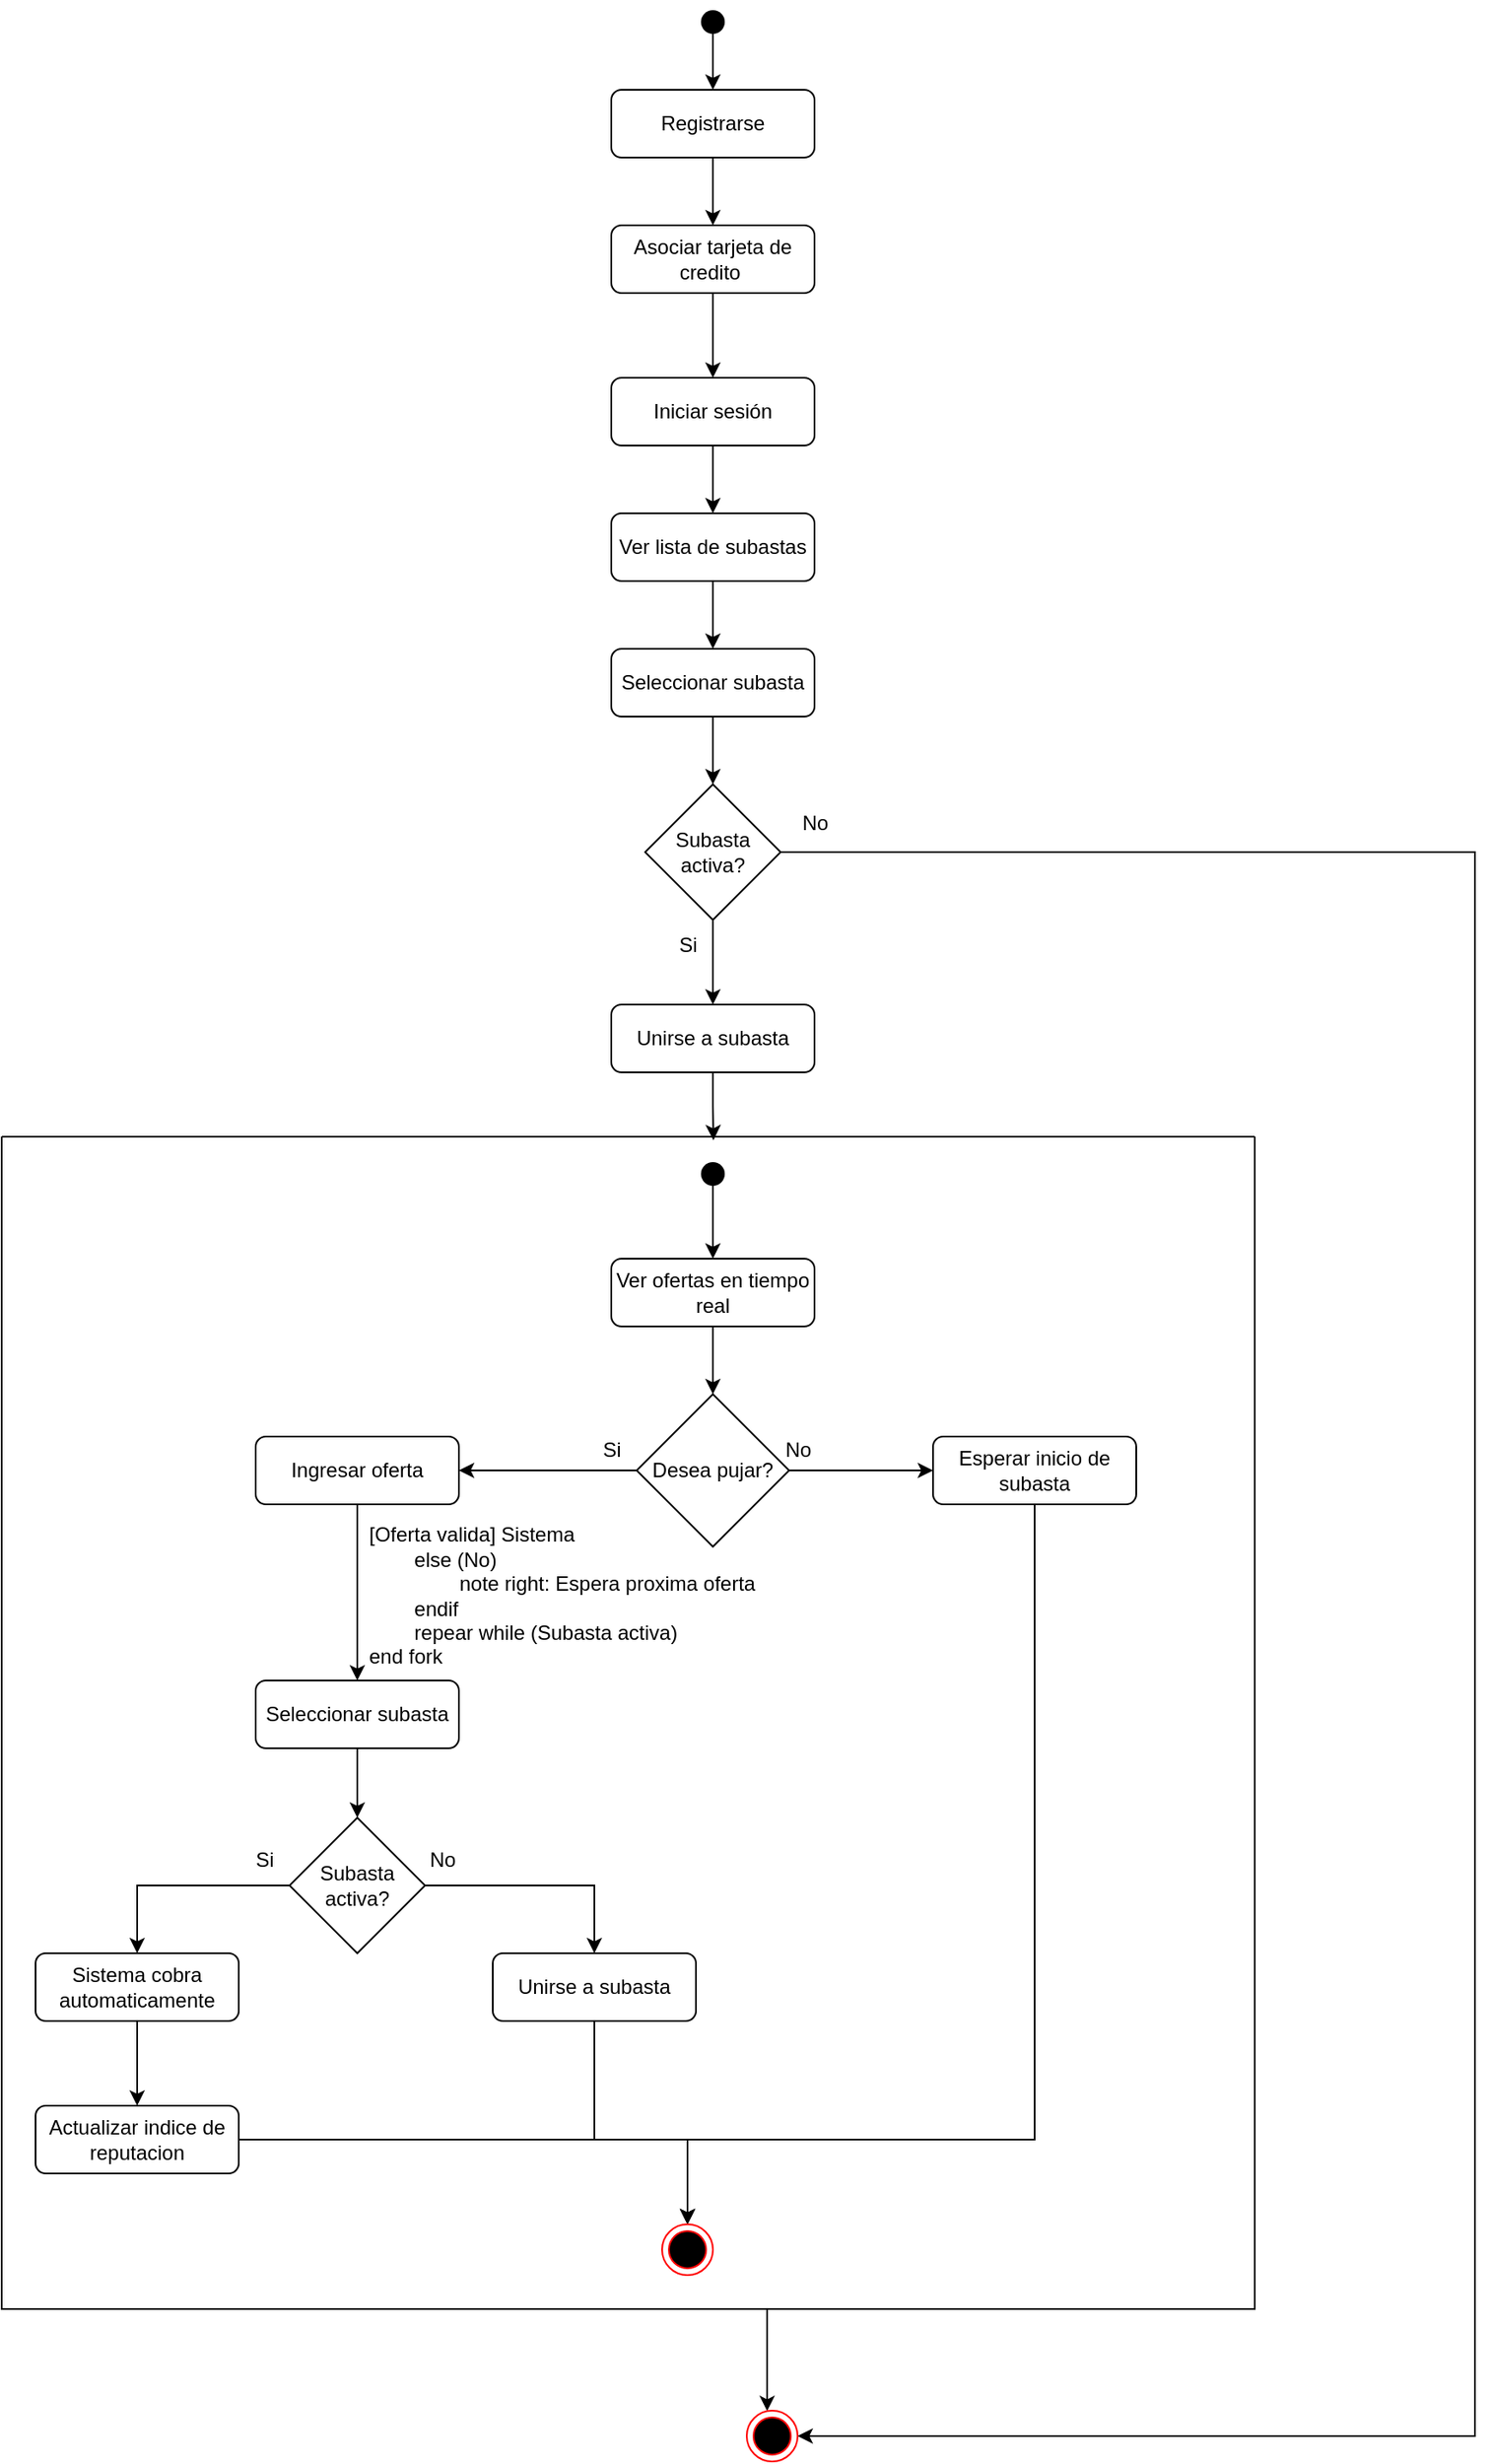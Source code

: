 <mxfile version="27.0.9" pages="4">
  <diagram name="Vista logica" id="EJwpJDqbz8fJbPD34cFY">
    <mxGraphModel dx="1418" dy="811" grid="1" gridSize="10" guides="1" tooltips="1" connect="1" arrows="1" fold="1" page="1" pageScale="1" pageWidth="827" pageHeight="1169" math="0" shadow="0">
      <root>
        <mxCell id="0" />
        <mxCell id="1" parent="0" />
        <mxCell id="EBzXveZmnaX1MxtiPqxf-4" style="edgeStyle=orthogonalEdgeStyle;rounded=0;orthogonalLoop=1;jettySize=auto;html=1;" edge="1" parent="1" source="EBzXveZmnaX1MxtiPqxf-1" target="EBzXveZmnaX1MxtiPqxf-3">
          <mxGeometry relative="1" as="geometry" />
        </mxCell>
        <mxCell id="EBzXveZmnaX1MxtiPqxf-1" value="" style="shape=waypoint;sketch=0;fillStyle=solid;size=6;pointerEvents=1;points=[];fillColor=none;resizable=0;rotatable=0;perimeter=centerPerimeter;snapToPoint=1;spacing=3;strokeWidth=5;" vertex="1" parent="1">
          <mxGeometry x="320" y="140" width="20" height="20" as="geometry" />
        </mxCell>
        <mxCell id="EBzXveZmnaX1MxtiPqxf-6" style="edgeStyle=orthogonalEdgeStyle;rounded=0;orthogonalLoop=1;jettySize=auto;html=1;" edge="1" parent="1" source="EBzXveZmnaX1MxtiPqxf-3" target="EBzXveZmnaX1MxtiPqxf-5">
          <mxGeometry relative="1" as="geometry" />
        </mxCell>
        <mxCell id="EBzXveZmnaX1MxtiPqxf-3" value="Registrarse" style="rounded=1;whiteSpace=wrap;html=1;" vertex="1" parent="1">
          <mxGeometry x="270" y="190" width="120" height="40" as="geometry" />
        </mxCell>
        <mxCell id="EBzXveZmnaX1MxtiPqxf-8" style="edgeStyle=orthogonalEdgeStyle;rounded=0;orthogonalLoop=1;jettySize=auto;html=1;" edge="1" parent="1" source="EBzXveZmnaX1MxtiPqxf-5" target="EBzXveZmnaX1MxtiPqxf-7">
          <mxGeometry relative="1" as="geometry" />
        </mxCell>
        <mxCell id="EBzXveZmnaX1MxtiPqxf-5" value="Asociar tarjeta de credito&amp;nbsp;" style="rounded=1;whiteSpace=wrap;html=1;" vertex="1" parent="1">
          <mxGeometry x="270" y="270" width="120" height="40" as="geometry" />
        </mxCell>
        <mxCell id="EBzXveZmnaX1MxtiPqxf-11" style="edgeStyle=orthogonalEdgeStyle;rounded=0;orthogonalLoop=1;jettySize=auto;html=1;" edge="1" parent="1" source="EBzXveZmnaX1MxtiPqxf-7" target="EBzXveZmnaX1MxtiPqxf-9">
          <mxGeometry relative="1" as="geometry" />
        </mxCell>
        <mxCell id="EBzXveZmnaX1MxtiPqxf-7" value="Iniciar sesión" style="rounded=1;whiteSpace=wrap;html=1;" vertex="1" parent="1">
          <mxGeometry x="270" y="360" width="120" height="40" as="geometry" />
        </mxCell>
        <mxCell id="EBzXveZmnaX1MxtiPqxf-12" style="edgeStyle=orthogonalEdgeStyle;rounded=0;orthogonalLoop=1;jettySize=auto;html=1;" edge="1" parent="1" source="EBzXveZmnaX1MxtiPqxf-9" target="EBzXveZmnaX1MxtiPqxf-10">
          <mxGeometry relative="1" as="geometry" />
        </mxCell>
        <mxCell id="EBzXveZmnaX1MxtiPqxf-9" value="Ver lista de subastas" style="rounded=1;whiteSpace=wrap;html=1;" vertex="1" parent="1">
          <mxGeometry x="270" y="440" width="120" height="40" as="geometry" />
        </mxCell>
        <mxCell id="EBzXveZmnaX1MxtiPqxf-15" style="edgeStyle=orthogonalEdgeStyle;rounded=0;orthogonalLoop=1;jettySize=auto;html=1;" edge="1" parent="1" source="EBzXveZmnaX1MxtiPqxf-10" target="EBzXveZmnaX1MxtiPqxf-13">
          <mxGeometry relative="1" as="geometry" />
        </mxCell>
        <mxCell id="EBzXveZmnaX1MxtiPqxf-10" value="Seleccionar subasta" style="rounded=1;whiteSpace=wrap;html=1;" vertex="1" parent="1">
          <mxGeometry x="270" y="520" width="120" height="40" as="geometry" />
        </mxCell>
        <mxCell id="EBzXveZmnaX1MxtiPqxf-16" style="edgeStyle=orthogonalEdgeStyle;rounded=0;orthogonalLoop=1;jettySize=auto;html=1;" edge="1" parent="1" source="EBzXveZmnaX1MxtiPqxf-13" target="EBzXveZmnaX1MxtiPqxf-14">
          <mxGeometry relative="1" as="geometry" />
        </mxCell>
        <mxCell id="EBzXveZmnaX1MxtiPqxf-54" style="edgeStyle=orthogonalEdgeStyle;rounded=0;orthogonalLoop=1;jettySize=auto;html=1;" edge="1" parent="1" source="EBzXveZmnaX1MxtiPqxf-13" target="EBzXveZmnaX1MxtiPqxf-55">
          <mxGeometry relative="1" as="geometry">
            <mxPoint x="750" y="1620" as="targetPoint" />
            <Array as="points">
              <mxPoint x="780" y="640" />
              <mxPoint x="780" y="1575" />
            </Array>
          </mxGeometry>
        </mxCell>
        <mxCell id="EBzXveZmnaX1MxtiPqxf-13" value="Subasta activa?" style="rhombus;whiteSpace=wrap;html=1;" vertex="1" parent="1">
          <mxGeometry x="290" y="600" width="80" height="80" as="geometry" />
        </mxCell>
        <mxCell id="EBzXveZmnaX1MxtiPqxf-14" value="Unirse a subasta" style="rounded=1;whiteSpace=wrap;html=1;" vertex="1" parent="1">
          <mxGeometry x="270" y="730" width="120" height="40" as="geometry" />
        </mxCell>
        <mxCell id="EBzXveZmnaX1MxtiPqxf-18" style="edgeStyle=orthogonalEdgeStyle;rounded=0;orthogonalLoop=1;jettySize=auto;html=1;" edge="1" parent="1" source="EBzXveZmnaX1MxtiPqxf-19" target="EBzXveZmnaX1MxtiPqxf-21">
          <mxGeometry relative="1" as="geometry" />
        </mxCell>
        <mxCell id="EBzXveZmnaX1MxtiPqxf-19" value="" style="shape=waypoint;sketch=0;fillStyle=solid;size=6;pointerEvents=1;points=[];fillColor=none;resizable=0;rotatable=0;perimeter=centerPerimeter;snapToPoint=1;spacing=3;strokeWidth=5;" vertex="1" parent="1">
          <mxGeometry x="320" y="820" width="20" height="20" as="geometry" />
        </mxCell>
        <mxCell id="EBzXveZmnaX1MxtiPqxf-20" style="edgeStyle=orthogonalEdgeStyle;rounded=0;orthogonalLoop=1;jettySize=auto;html=1;" edge="1" parent="1" source="EBzXveZmnaX1MxtiPqxf-21" target="EBzXveZmnaX1MxtiPqxf-33">
          <mxGeometry relative="1" as="geometry">
            <mxPoint x="330" y="950" as="targetPoint" />
          </mxGeometry>
        </mxCell>
        <mxCell id="EBzXveZmnaX1MxtiPqxf-21" value="Ver ofertas en tiempo real" style="rounded=1;whiteSpace=wrap;html=1;" vertex="1" parent="1">
          <mxGeometry x="270" y="880" width="120" height="40" as="geometry" />
        </mxCell>
        <mxCell id="EBzXveZmnaX1MxtiPqxf-24" style="edgeStyle=orthogonalEdgeStyle;rounded=0;orthogonalLoop=1;jettySize=auto;html=1;" edge="1" parent="1" source="EBzXveZmnaX1MxtiPqxf-25" target="EBzXveZmnaX1MxtiPqxf-37">
          <mxGeometry relative="1" as="geometry">
            <Array as="points">
              <mxPoint x="520" y="1400" />
              <mxPoint x="315" y="1400" />
            </Array>
          </mxGeometry>
        </mxCell>
        <mxCell id="EBzXveZmnaX1MxtiPqxf-25" value="Esperar inicio de subasta" style="rounded=1;whiteSpace=wrap;html=1;" vertex="1" parent="1">
          <mxGeometry x="460" y="985" width="120" height="40" as="geometry" />
        </mxCell>
        <mxCell id="EBzXveZmnaX1MxtiPqxf-26" style="edgeStyle=orthogonalEdgeStyle;rounded=0;orthogonalLoop=1;jettySize=auto;html=1;" edge="1" parent="1" source="EBzXveZmnaX1MxtiPqxf-27" target="EBzXveZmnaX1MxtiPqxf-29">
          <mxGeometry relative="1" as="geometry" />
        </mxCell>
        <mxCell id="EBzXveZmnaX1MxtiPqxf-27" value="Ingresar oferta" style="rounded=1;whiteSpace=wrap;html=1;" vertex="1" parent="1">
          <mxGeometry x="60" y="985" width="120" height="40" as="geometry" />
        </mxCell>
        <mxCell id="EBzXveZmnaX1MxtiPqxf-28" style="edgeStyle=orthogonalEdgeStyle;rounded=0;orthogonalLoop=1;jettySize=auto;html=1;" edge="1" parent="1" source="EBzXveZmnaX1MxtiPqxf-29" target="EBzXveZmnaX1MxtiPqxf-31">
          <mxGeometry relative="1" as="geometry" />
        </mxCell>
        <mxCell id="EBzXveZmnaX1MxtiPqxf-29" value="Seleccionar subasta" style="rounded=1;whiteSpace=wrap;html=1;" vertex="1" parent="1">
          <mxGeometry x="60" y="1129" width="120" height="40" as="geometry" />
        </mxCell>
        <mxCell id="EBzXveZmnaX1MxtiPqxf-30" style="edgeStyle=orthogonalEdgeStyle;rounded=0;orthogonalLoop=1;jettySize=auto;html=1;" edge="1" parent="1" source="EBzXveZmnaX1MxtiPqxf-31" target="EBzXveZmnaX1MxtiPqxf-32">
          <mxGeometry relative="1" as="geometry">
            <Array as="points">
              <mxPoint x="260" y="1250" />
            </Array>
          </mxGeometry>
        </mxCell>
        <mxCell id="EBzXveZmnaX1MxtiPqxf-43" style="edgeStyle=orthogonalEdgeStyle;rounded=0;orthogonalLoop=1;jettySize=auto;html=1;" edge="1" parent="1" source="EBzXveZmnaX1MxtiPqxf-31" target="EBzXveZmnaX1MxtiPqxf-42">
          <mxGeometry relative="1" as="geometry">
            <Array as="points">
              <mxPoint x="-10" y="1250" />
            </Array>
          </mxGeometry>
        </mxCell>
        <mxCell id="EBzXveZmnaX1MxtiPqxf-31" value="Subasta activa?" style="rhombus;whiteSpace=wrap;html=1;" vertex="1" parent="1">
          <mxGeometry x="80" y="1210" width="80" height="80" as="geometry" />
        </mxCell>
        <mxCell id="EBzXveZmnaX1MxtiPqxf-48" style="edgeStyle=orthogonalEdgeStyle;rounded=0;orthogonalLoop=1;jettySize=auto;html=1;" edge="1" parent="1" source="EBzXveZmnaX1MxtiPqxf-32" target="EBzXveZmnaX1MxtiPqxf-37">
          <mxGeometry relative="1" as="geometry">
            <Array as="points">
              <mxPoint x="260" y="1400" />
              <mxPoint x="315" y="1400" />
            </Array>
          </mxGeometry>
        </mxCell>
        <mxCell id="EBzXveZmnaX1MxtiPqxf-32" value="Unirse a subasta" style="rounded=1;whiteSpace=wrap;html=1;" vertex="1" parent="1">
          <mxGeometry x="200" y="1290" width="120" height="40" as="geometry" />
        </mxCell>
        <mxCell id="EBzXveZmnaX1MxtiPqxf-35" style="edgeStyle=orthogonalEdgeStyle;rounded=0;orthogonalLoop=1;jettySize=auto;html=1;" edge="1" parent="1" source="EBzXveZmnaX1MxtiPqxf-33" target="EBzXveZmnaX1MxtiPqxf-25">
          <mxGeometry relative="1" as="geometry" />
        </mxCell>
        <mxCell id="EBzXveZmnaX1MxtiPqxf-38" style="edgeStyle=orthogonalEdgeStyle;rounded=0;orthogonalLoop=1;jettySize=auto;html=1;" edge="1" parent="1" source="EBzXveZmnaX1MxtiPqxf-33" target="EBzXveZmnaX1MxtiPqxf-27">
          <mxGeometry relative="1" as="geometry" />
        </mxCell>
        <mxCell id="EBzXveZmnaX1MxtiPqxf-33" value="Desea pujar?" style="rhombus;whiteSpace=wrap;html=1;" vertex="1" parent="1">
          <mxGeometry x="285" y="960" width="90" height="90" as="geometry" />
        </mxCell>
        <mxCell id="EBzXveZmnaX1MxtiPqxf-36" value="No" style="text;html=1;align=center;verticalAlign=middle;resizable=0;points=[];autosize=1;strokeColor=none;fillColor=none;" vertex="1" parent="1">
          <mxGeometry x="360" y="978" width="40" height="30" as="geometry" />
        </mxCell>
        <mxCell id="EBzXveZmnaX1MxtiPqxf-39" value="Si" style="text;html=1;align=center;verticalAlign=middle;resizable=0;points=[];autosize=1;strokeColor=none;fillColor=none;" vertex="1" parent="1">
          <mxGeometry x="255" y="978" width="30" height="30" as="geometry" />
        </mxCell>
        <mxCell id="EBzXveZmnaX1MxtiPqxf-40" value="[Oferta valida] Sistema&lt;div&gt;&lt;span style=&quot;white-space: pre;&quot;&gt;&#x9;&lt;/span&gt;else (No)&lt;/div&gt;&lt;div&gt;&lt;span style=&quot;white-space: pre;&quot;&gt;&#x9;&lt;/span&gt;&lt;span style=&quot;white-space: pre;&quot;&gt;&#x9;&lt;/span&gt;note right: Espera proxima oferta&lt;/div&gt;&lt;div&gt;&lt;span style=&quot;white-space: pre;&quot;&gt;&#x9;&lt;/span&gt;endif&lt;br&gt;&lt;span style=&quot;white-space: pre;&quot;&gt;&#x9;&lt;/span&gt;repear while (Subasta activa)&lt;br&gt;end fork&lt;/div&gt;" style="text;html=1;align=left;verticalAlign=middle;resizable=0;points=[];autosize=1;strokeColor=none;fillColor=none;" vertex="1" parent="1">
          <mxGeometry x="125" y="1029" width="250" height="100" as="geometry" />
        </mxCell>
        <mxCell id="EBzXveZmnaX1MxtiPqxf-41" value="No" style="text;html=1;align=center;verticalAlign=middle;resizable=0;points=[];autosize=1;strokeColor=none;fillColor=none;" vertex="1" parent="1">
          <mxGeometry x="150" y="1220" width="40" height="30" as="geometry" />
        </mxCell>
        <mxCell id="EBzXveZmnaX1MxtiPqxf-46" style="edgeStyle=orthogonalEdgeStyle;rounded=0;orthogonalLoop=1;jettySize=auto;html=1;" edge="1" parent="1" source="EBzXveZmnaX1MxtiPqxf-42" target="EBzXveZmnaX1MxtiPqxf-45">
          <mxGeometry relative="1" as="geometry" />
        </mxCell>
        <mxCell id="EBzXveZmnaX1MxtiPqxf-42" value="Sistema cobra automaticamente" style="rounded=1;whiteSpace=wrap;html=1;" vertex="1" parent="1">
          <mxGeometry x="-70" y="1290" width="120" height="40" as="geometry" />
        </mxCell>
        <mxCell id="EBzXveZmnaX1MxtiPqxf-44" value="Si" style="text;html=1;align=center;verticalAlign=middle;resizable=0;points=[];autosize=1;strokeColor=none;fillColor=none;" vertex="1" parent="1">
          <mxGeometry x="50" y="1220" width="30" height="30" as="geometry" />
        </mxCell>
        <mxCell id="EBzXveZmnaX1MxtiPqxf-51" style="edgeStyle=orthogonalEdgeStyle;rounded=0;orthogonalLoop=1;jettySize=auto;html=1;" edge="1" parent="1" source="EBzXveZmnaX1MxtiPqxf-45" target="EBzXveZmnaX1MxtiPqxf-37">
          <mxGeometry relative="1" as="geometry" />
        </mxCell>
        <mxCell id="EBzXveZmnaX1MxtiPqxf-45" value="Actualizar indice de reputacion" style="rounded=1;whiteSpace=wrap;html=1;" vertex="1" parent="1">
          <mxGeometry x="-70" y="1380" width="120" height="40" as="geometry" />
        </mxCell>
        <mxCell id="EBzXveZmnaX1MxtiPqxf-57" style="edgeStyle=orthogonalEdgeStyle;rounded=0;orthogonalLoop=1;jettySize=auto;html=1;" edge="1" parent="1" source="EBzXveZmnaX1MxtiPqxf-52" target="EBzXveZmnaX1MxtiPqxf-55">
          <mxGeometry relative="1" as="geometry">
            <Array as="points">
              <mxPoint x="330" y="1500" />
              <mxPoint x="330" y="1500" />
            </Array>
          </mxGeometry>
        </mxCell>
        <mxCell id="EBzXveZmnaX1MxtiPqxf-52" value="" style="swimlane;startSize=0;" vertex="1" parent="1">
          <mxGeometry x="-90" y="808" width="740" height="692" as="geometry" />
        </mxCell>
        <mxCell id="EBzXveZmnaX1MxtiPqxf-37" value="" style="ellipse;html=1;shape=endState;fillColor=#000000;strokeColor=#ff0000;" vertex="1" parent="EBzXveZmnaX1MxtiPqxf-52">
          <mxGeometry x="390" y="642" width="30" height="30" as="geometry" />
        </mxCell>
        <mxCell id="EBzXveZmnaX1MxtiPqxf-53" style="edgeStyle=orthogonalEdgeStyle;rounded=0;orthogonalLoop=1;jettySize=auto;html=1;entryX=0.568;entryY=0.003;entryDx=0;entryDy=0;entryPerimeter=0;" edge="1" parent="1" source="EBzXveZmnaX1MxtiPqxf-14" target="EBzXveZmnaX1MxtiPqxf-52">
          <mxGeometry relative="1" as="geometry" />
        </mxCell>
        <mxCell id="EBzXveZmnaX1MxtiPqxf-55" value="" style="ellipse;html=1;shape=endState;fillColor=#000000;strokeColor=#ff0000;" vertex="1" parent="1">
          <mxGeometry x="350" y="1560" width="30" height="30" as="geometry" />
        </mxCell>
        <mxCell id="EBzXveZmnaX1MxtiPqxf-58" value="Si" style="text;html=1;align=center;verticalAlign=middle;resizable=0;points=[];autosize=1;strokeColor=none;fillColor=none;" vertex="1" parent="1">
          <mxGeometry x="300" y="680" width="30" height="30" as="geometry" />
        </mxCell>
        <mxCell id="EBzXveZmnaX1MxtiPqxf-59" value="No" style="text;html=1;align=center;verticalAlign=middle;resizable=0;points=[];autosize=1;strokeColor=none;fillColor=none;" vertex="1" parent="1">
          <mxGeometry x="370" y="608" width="40" height="30" as="geometry" />
        </mxCell>
      </root>
    </mxGraphModel>
  </diagram>
  <diagram id="lCTUlAXuiRrstQxlMscL" name="Vista implementacion ">
    <mxGraphModel dx="1520" dy="1082" grid="1" gridSize="10" guides="1" tooltips="1" connect="1" arrows="1" fold="1" page="1" pageScale="1" pageWidth="827" pageHeight="1169" math="0" shadow="0">
      <root>
        <mxCell id="0" />
        <mxCell id="1" parent="0" />
        <mxCell id="FEgM2davKdnMM-MAoDiy-2" value="Frontend" style="shape=umlFrame;whiteSpace=wrap;html=1;pointerEvents=0;width=110;height=30;" vertex="1" parent="1">
          <mxGeometry x="80" y="290" width="470" height="200" as="geometry" />
        </mxCell>
        <mxCell id="FEgM2davKdnMM-MAoDiy-3" value="Web UI" style="html=1;dropTarget=0;whiteSpace=wrap;" vertex="1" parent="1">
          <mxGeometry x="100" y="360" width="180" height="90" as="geometry" />
        </mxCell>
        <mxCell id="FEgM2davKdnMM-MAoDiy-4" value="" style="shape=module;jettyWidth=8;jettyHeight=4;" vertex="1" parent="FEgM2davKdnMM-MAoDiy-3">
          <mxGeometry x="1" width="20" height="20" relative="1" as="geometry">
            <mxPoint x="-27" y="7" as="offset" />
          </mxGeometry>
        </mxCell>
        <mxCell id="FEgM2davKdnMM-MAoDiy-5" value="Mobile App" style="html=1;dropTarget=0;whiteSpace=wrap;" vertex="1" parent="1">
          <mxGeometry x="350" y="360" width="180" height="90" as="geometry" />
        </mxCell>
        <mxCell id="FEgM2davKdnMM-MAoDiy-6" value="" style="shape=module;jettyWidth=8;jettyHeight=4;" vertex="1" parent="FEgM2davKdnMM-MAoDiy-5">
          <mxGeometry x="1" width="20" height="20" relative="1" as="geometry">
            <mxPoint x="-27" y="7" as="offset" />
          </mxGeometry>
        </mxCell>
        <mxCell id="FEgM2davKdnMM-MAoDiy-7" value="Backend" style="shape=umlFrame;whiteSpace=wrap;html=1;pointerEvents=0;width=110;height=30;" vertex="1" parent="1">
          <mxGeometry x="187.5" y="560" width="255" height="170" as="geometry" />
        </mxCell>
        <mxCell id="FEgM2davKdnMM-MAoDiy-36" style="edgeStyle=orthogonalEdgeStyle;rounded=0;orthogonalLoop=1;jettySize=auto;html=1;" edge="1" parent="1" source="FEgM2davKdnMM-MAoDiy-8" target="FEgM2davKdnMM-MAoDiy-21">
          <mxGeometry relative="1" as="geometry">
            <Array as="points">
              <mxPoint x="800" y="680" />
              <mxPoint x="800" y="1030" />
            </Array>
          </mxGeometry>
        </mxCell>
        <mxCell id="FEgM2davKdnMM-MAoDiy-8" value="API Gateway" style="html=1;dropTarget=0;whiteSpace=wrap;" vertex="1" parent="1">
          <mxGeometry x="222.5" y="610" width="180" height="90" as="geometry" />
        </mxCell>
        <mxCell id="FEgM2davKdnMM-MAoDiy-9" value="" style="shape=module;jettyWidth=8;jettyHeight=4;" vertex="1" parent="FEgM2davKdnMM-MAoDiy-8">
          <mxGeometry x="1" width="20" height="20" relative="1" as="geometry">
            <mxPoint x="-27" y="7" as="offset" />
          </mxGeometry>
        </mxCell>
        <mxCell id="FEgM2davKdnMM-MAoDiy-10" value="" style="endArrow=classic;html=1;rounded=0;" edge="1" parent="1" source="FEgM2davKdnMM-MAoDiy-3" target="FEgM2davKdnMM-MAoDiy-8">
          <mxGeometry width="50" height="50" relative="1" as="geometry">
            <mxPoint x="210" y="660" as="sourcePoint" />
            <mxPoint x="260" y="610" as="targetPoint" />
          </mxGeometry>
        </mxCell>
        <mxCell id="FEgM2davKdnMM-MAoDiy-11" value="" style="endArrow=classic;html=1;rounded=0;" edge="1" parent="1" source="FEgM2davKdnMM-MAoDiy-5" target="FEgM2davKdnMM-MAoDiy-8">
          <mxGeometry width="50" height="50" relative="1" as="geometry">
            <mxPoint x="290" y="530" as="sourcePoint" />
            <mxPoint x="372" y="715" as="targetPoint" />
          </mxGeometry>
        </mxCell>
        <mxCell id="FEgM2davKdnMM-MAoDiy-12" value="Microservices" style="shape=umlFrame;whiteSpace=wrap;html=1;pointerEvents=0;width=110;height=30;" vertex="1" parent="1">
          <mxGeometry x="-90" y="810" width="840" height="390" as="geometry" />
        </mxCell>
        <mxCell id="FEgM2davKdnMM-MAoDiy-13" value="Auth service" style="html=1;dropTarget=0;whiteSpace=wrap;" vertex="1" parent="1">
          <mxGeometry x="-40" y="870" width="160" height="70" as="geometry" />
        </mxCell>
        <mxCell id="FEgM2davKdnMM-MAoDiy-14" value="" style="shape=module;jettyWidth=8;jettyHeight=4;" vertex="1" parent="FEgM2davKdnMM-MAoDiy-13">
          <mxGeometry x="1" width="20" height="20" relative="1" as="geometry">
            <mxPoint x="-27" y="7" as="offset" />
          </mxGeometry>
        </mxCell>
        <mxCell id="FEgM2davKdnMM-MAoDiy-27" style="edgeStyle=orthogonalEdgeStyle;rounded=0;orthogonalLoop=1;jettySize=auto;html=1;" edge="1" parent="1" source="FEgM2davKdnMM-MAoDiy-15" target="FEgM2davKdnMM-MAoDiy-23">
          <mxGeometry relative="1" as="geometry" />
        </mxCell>
        <mxCell id="FEgM2davKdnMM-MAoDiy-15" value="Bid Service" style="html=1;dropTarget=0;whiteSpace=wrap;" vertex="1" parent="1">
          <mxGeometry x="160" y="870" width="160" height="70" as="geometry" />
        </mxCell>
        <mxCell id="FEgM2davKdnMM-MAoDiy-16" value="" style="shape=module;jettyWidth=8;jettyHeight=4;" vertex="1" parent="FEgM2davKdnMM-MAoDiy-15">
          <mxGeometry x="1" width="20" height="20" relative="1" as="geometry">
            <mxPoint x="-27" y="7" as="offset" />
          </mxGeometry>
        </mxCell>
        <mxCell id="FEgM2davKdnMM-MAoDiy-17" value="Payment Service" style="html=1;dropTarget=0;whiteSpace=wrap;" vertex="1" parent="1">
          <mxGeometry x="360" y="870" width="160" height="70" as="geometry" />
        </mxCell>
        <mxCell id="FEgM2davKdnMM-MAoDiy-18" value="" style="shape=module;jettyWidth=8;jettyHeight=4;" vertex="1" parent="FEgM2davKdnMM-MAoDiy-17">
          <mxGeometry x="1" width="20" height="20" relative="1" as="geometry">
            <mxPoint x="-27" y="7" as="offset" />
          </mxGeometry>
        </mxCell>
        <mxCell id="FEgM2davKdnMM-MAoDiy-19" value="Reputation Service" style="html=1;dropTarget=0;whiteSpace=wrap;" vertex="1" parent="1">
          <mxGeometry x="560" y="870" width="160" height="70" as="geometry" />
        </mxCell>
        <mxCell id="FEgM2davKdnMM-MAoDiy-20" value="" style="shape=module;jettyWidth=8;jettyHeight=4;" vertex="1" parent="FEgM2davKdnMM-MAoDiy-19">
          <mxGeometry x="1" width="20" height="20" relative="1" as="geometry">
            <mxPoint x="-27" y="7" as="offset" />
          </mxGeometry>
        </mxCell>
        <mxCell id="FEgM2davKdnMM-MAoDiy-37" style="edgeStyle=orthogonalEdgeStyle;rounded=0;orthogonalLoop=1;jettySize=auto;html=1;" edge="1" parent="1" source="FEgM2davKdnMM-MAoDiy-21" target="FEgM2davKdnMM-MAoDiy-25">
          <mxGeometry relative="1" as="geometry" />
        </mxCell>
        <mxCell id="FEgM2davKdnMM-MAoDiy-21" value="Auction Service" style="html=1;dropTarget=0;whiteSpace=wrap;" vertex="1" parent="1">
          <mxGeometry x="462.5" y="990" width="160" height="70" as="geometry" />
        </mxCell>
        <mxCell id="FEgM2davKdnMM-MAoDiy-22" value="" style="shape=module;jettyWidth=8;jettyHeight=4;" vertex="1" parent="FEgM2davKdnMM-MAoDiy-21">
          <mxGeometry x="1" width="20" height="20" relative="1" as="geometry">
            <mxPoint x="-27" y="7" as="offset" />
          </mxGeometry>
        </mxCell>
        <mxCell id="FEgM2davKdnMM-MAoDiy-23" value="Audit Service" style="html=1;dropTarget=0;whiteSpace=wrap;" vertex="1" parent="1">
          <mxGeometry x="160" y="990" width="160" height="70" as="geometry" />
        </mxCell>
        <mxCell id="FEgM2davKdnMM-MAoDiy-24" value="" style="shape=module;jettyWidth=8;jettyHeight=4;" vertex="1" parent="FEgM2davKdnMM-MAoDiy-23">
          <mxGeometry x="1" width="20" height="20" relative="1" as="geometry">
            <mxPoint x="-27" y="7" as="offset" />
          </mxGeometry>
        </mxCell>
        <mxCell id="FEgM2davKdnMM-MAoDiy-25" value="Video Streaming Service" style="html=1;dropTarget=0;whiteSpace=wrap;" vertex="1" parent="1">
          <mxGeometry x="462.5" y="1110" width="160" height="70" as="geometry" />
        </mxCell>
        <mxCell id="FEgM2davKdnMM-MAoDiy-26" value="" style="shape=module;jettyWidth=8;jettyHeight=4;" vertex="1" parent="FEgM2davKdnMM-MAoDiy-25">
          <mxGeometry x="1" width="20" height="20" relative="1" as="geometry">
            <mxPoint x="-27" y="7" as="offset" />
          </mxGeometry>
        </mxCell>
        <mxCell id="FEgM2davKdnMM-MAoDiy-28" value="" style="endArrow=classic;html=1;rounded=0;" edge="1" parent="1" source="FEgM2davKdnMM-MAoDiy-15" target="FEgM2davKdnMM-MAoDiy-21">
          <mxGeometry width="50" height="50" relative="1" as="geometry">
            <mxPoint x="340.5" y="950" as="sourcePoint" />
            <mxPoint x="422.5" y="1135" as="targetPoint" />
          </mxGeometry>
        </mxCell>
        <mxCell id="FEgM2davKdnMM-MAoDiy-29" value="" style="endArrow=classic;html=1;rounded=0;" edge="1" parent="1" source="FEgM2davKdnMM-MAoDiy-8" target="FEgM2davKdnMM-MAoDiy-17">
          <mxGeometry width="50" height="50" relative="1" as="geometry">
            <mxPoint x="340" y="920" as="sourcePoint" />
            <mxPoint x="483" y="976" as="targetPoint" />
          </mxGeometry>
        </mxCell>
        <mxCell id="FEgM2davKdnMM-MAoDiy-30" value="" style="endArrow=classic;html=1;rounded=0;" edge="1" parent="1" source="FEgM2davKdnMM-MAoDiy-8" target="FEgM2davKdnMM-MAoDiy-15">
          <mxGeometry width="50" height="50" relative="1" as="geometry">
            <mxPoint x="450" y="980" as="sourcePoint" />
            <mxPoint x="526" y="1175" as="targetPoint" />
          </mxGeometry>
        </mxCell>
        <mxCell id="FEgM2davKdnMM-MAoDiy-31" value="" style="endArrow=classic;html=1;rounded=0;" edge="1" parent="1" source="FEgM2davKdnMM-MAoDiy-8" target="FEgM2davKdnMM-MAoDiy-13">
          <mxGeometry width="50" height="50" relative="1" as="geometry">
            <mxPoint x="325" y="950" as="sourcePoint" />
            <mxPoint x="260" y="1145" as="targetPoint" />
          </mxGeometry>
        </mxCell>
        <mxCell id="FEgM2davKdnMM-MAoDiy-32" value="" style="endArrow=classic;html=1;rounded=0;" edge="1" parent="1" source="FEgM2davKdnMM-MAoDiy-8" target="FEgM2davKdnMM-MAoDiy-19">
          <mxGeometry width="50" height="50" relative="1" as="geometry">
            <mxPoint x="338" y="950" as="sourcePoint" />
            <mxPoint x="130" y="1145" as="targetPoint" />
          </mxGeometry>
        </mxCell>
      </root>
    </mxGraphModel>
  </diagram>
  <diagram id="DRVc7lDj7Ygl-PqykZwq" name="Vista de procesos">
    <mxGraphModel dx="693" dy="1082" grid="1" gridSize="10" guides="1" tooltips="1" connect="1" arrows="1" fold="1" page="1" pageScale="1" pageWidth="827" pageHeight="1169" math="0" shadow="0">
      <root>
        <mxCell id="0" />
        <mxCell id="1" parent="0" />
        <mxCell id="9igf3DA9AETvF0RZ9Gta-1" value="Usuario" style="shape=umlActor;verticalLabelPosition=bottom;verticalAlign=top;html=1;outlineConnect=0;" vertex="1" parent="1">
          <mxGeometry x="70" y="110" width="30" height="60" as="geometry" />
        </mxCell>
        <mxCell id="9igf3DA9AETvF0RZ9Gta-2" value="Web UI" style="rounded=1;whiteSpace=wrap;html=1;" vertex="1" parent="1">
          <mxGeometry x="180" y="140" width="120" height="40" as="geometry" />
        </mxCell>
        <mxCell id="9igf3DA9AETvF0RZ9Gta-3" value="API Gateway" style="rounded=1;whiteSpace=wrap;html=1;" vertex="1" parent="1">
          <mxGeometry x="420" y="140" width="120" height="40" as="geometry" />
        </mxCell>
        <mxCell id="9igf3DA9AETvF0RZ9Gta-4" value="Bid Service" style="rounded=1;whiteSpace=wrap;html=1;" vertex="1" parent="1">
          <mxGeometry x="670" y="140" width="120" height="40" as="geometry" />
        </mxCell>
        <mxCell id="9igf3DA9AETvF0RZ9Gta-5" value="Aution Service" style="rounded=1;whiteSpace=wrap;html=1;" vertex="1" parent="1">
          <mxGeometry x="880" y="140" width="120" height="40" as="geometry" />
        </mxCell>
        <mxCell id="9igf3DA9AETvF0RZ9Gta-6" value="Payment Service" style="rounded=1;whiteSpace=wrap;html=1;" vertex="1" parent="1">
          <mxGeometry x="1070" y="140" width="120" height="40" as="geometry" />
        </mxCell>
        <mxCell id="9igf3DA9AETvF0RZ9Gta-7" value="Reputation Service" style="rounded=1;whiteSpace=wrap;html=1;" vertex="1" parent="1">
          <mxGeometry x="1280" y="140" width="120" height="40" as="geometry" />
        </mxCell>
        <mxCell id="9igf3DA9AETvF0RZ9Gta-8" value="Usuario" style="shape=umlActor;verticalLabelPosition=bottom;verticalAlign=top;html=1;outlineConnect=0;" vertex="1" parent="1">
          <mxGeometry x="70" y="585" width="30" height="60" as="geometry" />
        </mxCell>
        <mxCell id="9igf3DA9AETvF0RZ9Gta-9" value="" style="endArrow=none;dashed=1;html=1;rounded=0;" edge="1" parent="1" source="9igf3DA9AETvF0RZ9Gta-8" target="9igf3DA9AETvF0RZ9Gta-1">
          <mxGeometry width="50" height="50" relative="1" as="geometry">
            <mxPoint x="40" y="350" as="sourcePoint" />
            <mxPoint x="90" y="300" as="targetPoint" />
          </mxGeometry>
        </mxCell>
        <mxCell id="9igf3DA9AETvF0RZ9Gta-10" value="Web UI" style="rounded=1;whiteSpace=wrap;html=1;" vertex="1" parent="1">
          <mxGeometry x="180" y="620" width="120" height="40" as="geometry" />
        </mxCell>
        <mxCell id="9igf3DA9AETvF0RZ9Gta-11" value="" style="endArrow=none;dashed=1;html=1;rounded=0;" edge="1" parent="1" source="9igf3DA9AETvF0RZ9Gta-10" target="9igf3DA9AETvF0RZ9Gta-2">
          <mxGeometry width="50" height="50" relative="1" as="geometry">
            <mxPoint x="160" y="815" as="sourcePoint" />
            <mxPoint x="160" y="400" as="targetPoint" />
          </mxGeometry>
        </mxCell>
        <mxCell id="9igf3DA9AETvF0RZ9Gta-12" value="API Gateway" style="rounded=1;whiteSpace=wrap;html=1;" vertex="1" parent="1">
          <mxGeometry x="420" y="620" width="120" height="40" as="geometry" />
        </mxCell>
        <mxCell id="9igf3DA9AETvF0RZ9Gta-13" value="" style="endArrow=none;dashed=1;html=1;rounded=0;" edge="1" parent="1" source="9igf3DA9AETvF0RZ9Gta-12" target="9igf3DA9AETvF0RZ9Gta-3">
          <mxGeometry width="50" height="50" relative="1" as="geometry">
            <mxPoint x="260" y="870" as="sourcePoint" />
            <mxPoint x="260" y="430" as="targetPoint" />
          </mxGeometry>
        </mxCell>
        <mxCell id="9igf3DA9AETvF0RZ9Gta-14" value="Bid Service" style="rounded=1;whiteSpace=wrap;html=1;" vertex="1" parent="1">
          <mxGeometry x="670" y="620" width="120" height="40" as="geometry" />
        </mxCell>
        <mxCell id="9igf3DA9AETvF0RZ9Gta-15" value="" style="endArrow=none;dashed=1;html=1;rounded=0;" edge="1" parent="1" source="9igf3DA9AETvF0RZ9Gta-14" target="9igf3DA9AETvF0RZ9Gta-4">
          <mxGeometry width="50" height="50" relative="1" as="geometry">
            <mxPoint x="520" y="870" as="sourcePoint" />
            <mxPoint x="520" y="430" as="targetPoint" />
          </mxGeometry>
        </mxCell>
        <mxCell id="9igf3DA9AETvF0RZ9Gta-16" value="" style="endArrow=none;dashed=1;html=1;rounded=0;" edge="1" parent="1" source="9igf3DA9AETvF0RZ9Gta-17" target="9igf3DA9AETvF0RZ9Gta-5">
          <mxGeometry width="50" height="50" relative="1" as="geometry">
            <mxPoint x="770" y="820" as="sourcePoint" />
            <mxPoint x="770" y="380" as="targetPoint" />
          </mxGeometry>
        </mxCell>
        <mxCell id="9igf3DA9AETvF0RZ9Gta-17" value="Aution Service" style="rounded=1;whiteSpace=wrap;html=1;" vertex="1" parent="1">
          <mxGeometry x="880" y="620" width="120" height="40" as="geometry" />
        </mxCell>
        <mxCell id="9igf3DA9AETvF0RZ9Gta-18" value="Payment Service" style="rounded=1;whiteSpace=wrap;html=1;" vertex="1" parent="1">
          <mxGeometry x="1070" y="620" width="120" height="40" as="geometry" />
        </mxCell>
        <mxCell id="9igf3DA9AETvF0RZ9Gta-19" value="Reputation Service" style="rounded=1;whiteSpace=wrap;html=1;" vertex="1" parent="1">
          <mxGeometry x="1280" y="620" width="120" height="40" as="geometry" />
        </mxCell>
        <mxCell id="9igf3DA9AETvF0RZ9Gta-20" value="" style="endArrow=none;dashed=1;html=1;rounded=0;" edge="1" parent="1" source="9igf3DA9AETvF0RZ9Gta-18" target="9igf3DA9AETvF0RZ9Gta-6">
          <mxGeometry width="50" height="50" relative="1" as="geometry">
            <mxPoint x="1010" y="800" as="sourcePoint" />
            <mxPoint x="1010" y="360" as="targetPoint" />
          </mxGeometry>
        </mxCell>
        <mxCell id="9igf3DA9AETvF0RZ9Gta-21" value="" style="endArrow=none;dashed=1;html=1;rounded=0;" edge="1" parent="1" source="9igf3DA9AETvF0RZ9Gta-19" target="9igf3DA9AETvF0RZ9Gta-7">
          <mxGeometry width="50" height="50" relative="1" as="geometry">
            <mxPoint x="1280" y="700" as="sourcePoint" />
            <mxPoint x="1280" y="260" as="targetPoint" />
          </mxGeometry>
        </mxCell>
        <mxCell id="9igf3DA9AETvF0RZ9Gta-22" value="" style="endArrow=classic;html=1;rounded=0;" edge="1" parent="1">
          <mxGeometry width="50" height="50" relative="1" as="geometry">
            <mxPoint x="90" y="220" as="sourcePoint" />
            <mxPoint x="240" y="220" as="targetPoint" />
          </mxGeometry>
        </mxCell>
        <mxCell id="9igf3DA9AETvF0RZ9Gta-23" value="Realizar puja" style="edgeLabel;html=1;align=center;verticalAlign=middle;resizable=0;points=[];" vertex="1" connectable="0" parent="9igf3DA9AETvF0RZ9Gta-22">
          <mxGeometry x="-0.193" y="1" relative="1" as="geometry">
            <mxPoint y="-9" as="offset" />
          </mxGeometry>
        </mxCell>
        <mxCell id="9igf3DA9AETvF0RZ9Gta-25" value="" style="endArrow=classic;html=1;rounded=0;" edge="1" parent="1">
          <mxGeometry width="50" height="50" relative="1" as="geometry">
            <mxPoint x="240" y="250" as="sourcePoint" />
            <mxPoint x="480" y="250" as="targetPoint" />
          </mxGeometry>
        </mxCell>
        <mxCell id="9igf3DA9AETvF0RZ9Gta-26" value="POST Puja" style="edgeLabel;html=1;align=center;verticalAlign=middle;resizable=0;points=[];" vertex="1" connectable="0" parent="9igf3DA9AETvF0RZ9Gta-25">
          <mxGeometry x="-0.193" y="1" relative="1" as="geometry">
            <mxPoint y="-9" as="offset" />
          </mxGeometry>
        </mxCell>
        <mxCell id="9igf3DA9AETvF0RZ9Gta-27" value="" style="endArrow=classic;html=1;rounded=0;" edge="1" parent="1">
          <mxGeometry width="50" height="50" relative="1" as="geometry">
            <mxPoint x="480" y="280" as="sourcePoint" />
            <mxPoint x="730" y="280" as="targetPoint" />
          </mxGeometry>
        </mxCell>
        <mxCell id="9igf3DA9AETvF0RZ9Gta-28" value="Validar y recibir puja" style="edgeLabel;html=1;align=center;verticalAlign=middle;resizable=0;points=[];" vertex="1" connectable="0" parent="9igf3DA9AETvF0RZ9Gta-27">
          <mxGeometry x="-0.193" y="1" relative="1" as="geometry">
            <mxPoint y="-9" as="offset" />
          </mxGeometry>
        </mxCell>
        <mxCell id="9igf3DA9AETvF0RZ9Gta-29" value="" style="endArrow=classic;html=1;rounded=0;" edge="1" parent="1">
          <mxGeometry width="50" height="50" relative="1" as="geometry">
            <mxPoint x="730" y="300" as="sourcePoint" />
            <mxPoint x="940" y="300" as="targetPoint" />
          </mxGeometry>
        </mxCell>
        <mxCell id="9igf3DA9AETvF0RZ9Gta-30" value="Verificar subasta activa" style="edgeLabel;html=1;align=center;verticalAlign=middle;resizable=0;points=[];" vertex="1" connectable="0" parent="9igf3DA9AETvF0RZ9Gta-29">
          <mxGeometry x="-0.193" y="1" relative="1" as="geometry">
            <mxPoint y="-9" as="offset" />
          </mxGeometry>
        </mxCell>
        <mxCell id="9igf3DA9AETvF0RZ9Gta-31" value="" style="endArrow=classic;html=1;rounded=0;" edge="1" parent="1">
          <mxGeometry width="50" height="50" relative="1" as="geometry">
            <mxPoint x="730" y="330" as="sourcePoint" />
            <mxPoint x="730" y="370" as="targetPoint" />
            <Array as="points">
              <mxPoint x="770" y="330" />
              <mxPoint x="770" y="370" />
            </Array>
          </mxGeometry>
        </mxCell>
        <mxCell id="9igf3DA9AETvF0RZ9Gta-32" value="Ordena y registra Puja (FIFO)" style="edgeLabel;html=1;align=center;verticalAlign=middle;resizable=0;points=[];" vertex="1" connectable="0" parent="9igf3DA9AETvF0RZ9Gta-31">
          <mxGeometry x="-0.193" y="1" relative="1" as="geometry">
            <mxPoint x="39" y="11" as="offset" />
          </mxGeometry>
        </mxCell>
        <mxCell id="9igf3DA9AETvF0RZ9Gta-33" value="" style="endArrow=classic;html=1;rounded=0;" edge="1" parent="1">
          <mxGeometry width="50" height="50" relative="1" as="geometry">
            <mxPoint x="730.773" y="400" as="sourcePoint" />
            <mxPoint x="479.227" y="400" as="targetPoint" />
          </mxGeometry>
        </mxCell>
        <mxCell id="9igf3DA9AETvF0RZ9Gta-34" value="Resultado de la puja" style="edgeLabel;html=1;align=center;verticalAlign=middle;resizable=0;points=[];" vertex="1" connectable="0" parent="9igf3DA9AETvF0RZ9Gta-33">
          <mxGeometry x="-0.193" y="1" relative="1" as="geometry">
            <mxPoint y="-9" as="offset" />
          </mxGeometry>
        </mxCell>
        <mxCell id="9igf3DA9AETvF0RZ9Gta-35" value="" style="endArrow=classic;html=1;rounded=0;" edge="1" parent="1">
          <mxGeometry width="50" height="50" relative="1" as="geometry">
            <mxPoint x="481.546" y="430" as="sourcePoint" />
            <mxPoint x="240" y="430" as="targetPoint" />
          </mxGeometry>
        </mxCell>
        <mxCell id="9igf3DA9AETvF0RZ9Gta-36" value="Confirmacion inmediata" style="edgeLabel;html=1;align=center;verticalAlign=middle;resizable=0;points=[];" vertex="1" connectable="0" parent="9igf3DA9AETvF0RZ9Gta-35">
          <mxGeometry x="-0.193" y="1" relative="1" as="geometry">
            <mxPoint y="-9" as="offset" />
          </mxGeometry>
        </mxCell>
        <mxCell id="9igf3DA9AETvF0RZ9Gta-37" value="" style="endArrow=classic;html=1;rounded=0;" edge="1" parent="1">
          <mxGeometry width="50" height="50" relative="1" as="geometry">
            <mxPoint x="941.546" y="480" as="sourcePoint" />
            <mxPoint x="730" y="480" as="targetPoint" />
          </mxGeometry>
        </mxCell>
        <mxCell id="9igf3DA9AETvF0RZ9Gta-38" value="Termina la subasta" style="edgeLabel;html=1;align=center;verticalAlign=middle;resizable=0;points=[];" vertex="1" connectable="0" parent="9igf3DA9AETvF0RZ9Gta-37">
          <mxGeometry x="-0.193" y="1" relative="1" as="geometry">
            <mxPoint y="-9" as="offset" />
          </mxGeometry>
        </mxCell>
        <mxCell id="9igf3DA9AETvF0RZ9Gta-41" value="" style="endArrow=classic;html=1;rounded=0;" edge="1" parent="1">
          <mxGeometry width="50" height="50" relative="1" as="geometry">
            <mxPoint x="730" y="560" as="sourcePoint" />
            <mxPoint x="1130" y="560" as="targetPoint" />
          </mxGeometry>
        </mxCell>
        <mxCell id="9igf3DA9AETvF0RZ9Gta-42" value="Cobro de la tarjeta del ganador" style="edgeLabel;html=1;align=center;verticalAlign=middle;resizable=0;points=[];" vertex="1" connectable="0" parent="9igf3DA9AETvF0RZ9Gta-41">
          <mxGeometry x="-0.193" y="1" relative="1" as="geometry">
            <mxPoint x="-42" y="-9" as="offset" />
          </mxGeometry>
        </mxCell>
        <mxCell id="9igf3DA9AETvF0RZ9Gta-43" value="" style="endArrow=classic;html=1;rounded=0;" edge="1" parent="1">
          <mxGeometry width="50" height="50" relative="1" as="geometry">
            <mxPoint x="1130" y="590" as="sourcePoint" />
            <mxPoint x="1340" y="590" as="targetPoint" />
          </mxGeometry>
        </mxCell>
        <mxCell id="9igf3DA9AETvF0RZ9Gta-44" value="Actualizar reputacion" style="edgeLabel;html=1;align=center;verticalAlign=middle;resizable=0;points=[];" vertex="1" connectable="0" parent="9igf3DA9AETvF0RZ9Gta-43">
          <mxGeometry x="-0.193" y="1" relative="1" as="geometry">
            <mxPoint y="-9" as="offset" />
          </mxGeometry>
        </mxCell>
      </root>
    </mxGraphModel>
  </diagram>
  <diagram id="IO35YPa86wqwQ7yUjR32" name="Vista Fisica">
    <mxGraphModel dx="1040" dy="1623" grid="1" gridSize="10" guides="1" tooltips="1" connect="1" arrows="1" fold="1" page="1" pageScale="1" pageWidth="827" pageHeight="1169" math="0" shadow="0">
      <root>
        <mxCell id="0" />
        <mxCell id="1" parent="0" />
        <mxCell id="mXMm_W2sS0aqlHfSI8bB-1" value="" style="verticalAlign=top;align=left;spacingTop=8;spacingLeft=2;spacingRight=12;shape=cube;size=10;direction=south;fontStyle=4;html=1;whiteSpace=wrap;" vertex="1" parent="1">
          <mxGeometry x="117" y="30" width="1163" height="700" as="geometry" />
        </mxCell>
        <mxCell id="mXMm_W2sS0aqlHfSI8bB-2" value="&lt;b&gt;AWS Cloud&lt;/b&gt;" style="text;html=1;align=center;verticalAlign=middle;resizable=0;points=[];autosize=1;strokeColor=none;fillColor=none;" vertex="1" parent="1">
          <mxGeometry x="440" y="40" width="90" height="30" as="geometry" />
        </mxCell>
        <mxCell id="mXMm_W2sS0aqlHfSI8bB-3" value="" style="verticalAlign=top;align=left;spacingTop=8;spacingLeft=2;spacingRight=12;shape=cube;size=10;direction=south;fontStyle=4;html=1;whiteSpace=wrap;" vertex="1" parent="1">
          <mxGeometry x="180" y="70" width="210" height="100" as="geometry" />
        </mxCell>
        <mxCell id="mXMm_W2sS0aqlHfSI8bB-4" value="&lt;b&gt;Region B (Backup)&lt;/b&gt;" style="text;html=1;align=center;verticalAlign=middle;resizable=0;points=[];autosize=1;strokeColor=none;fillColor=none;" vertex="1" parent="1">
          <mxGeometry x="210" y="80" width="130" height="30" as="geometry" />
        </mxCell>
        <mxCell id="mXMm_W2sS0aqlHfSI8bB-5" value="" style="verticalAlign=top;align=left;spacingTop=8;spacingLeft=2;spacingRight=12;shape=cube;size=10;direction=south;fontStyle=4;html=1;whiteSpace=wrap;" vertex="1" parent="1">
          <mxGeometry x="210" y="110" width="135" height="50" as="geometry" />
        </mxCell>
        <mxCell id="mXMm_W2sS0aqlHfSI8bB-6" value="Replica services" style="text;html=1;align=center;verticalAlign=middle;resizable=0;points=[];autosize=1;strokeColor=none;fillColor=none;" vertex="1" parent="1">
          <mxGeometry x="210" y="120" width="110" height="30" as="geometry" />
        </mxCell>
        <mxCell id="mXMm_W2sS0aqlHfSI8bB-9" value="" style="verticalAlign=top;align=left;spacingTop=8;spacingLeft=2;spacingRight=12;shape=cube;size=10;direction=south;fontStyle=4;html=1;whiteSpace=wrap;" vertex="1" parent="1">
          <mxGeometry x="140" y="200" width="1110" height="500" as="geometry" />
        </mxCell>
        <mxCell id="nGvPA7atae1ozcB5H3CG-5" style="edgeStyle=orthogonalEdgeStyle;rounded=0;orthogonalLoop=1;jettySize=auto;html=1;" edge="1" parent="1" source="nGvPA7atae1ozcB5H3CG-1" target="nGvPA7atae1ozcB5H3CG-3">
          <mxGeometry relative="1" as="geometry" />
        </mxCell>
        <mxCell id="nGvPA7atae1ozcB5H3CG-1" value="Users" style="html=1;dropTarget=0;whiteSpace=wrap;" vertex="1" parent="1">
          <mxGeometry x="480" y="100" width="160" height="70" as="geometry" />
        </mxCell>
        <mxCell id="nGvPA7atae1ozcB5H3CG-2" value="" style="shape=module;jettyWidth=8;jettyHeight=4;" vertex="1" parent="nGvPA7atae1ozcB5H3CG-1">
          <mxGeometry x="1" width="20" height="20" relative="1" as="geometry">
            <mxPoint x="-27" y="7" as="offset" />
          </mxGeometry>
        </mxCell>
        <mxCell id="nGvPA7atae1ozcB5H3CG-3" value="" style="outlineConnect=0;dashed=0;verticalLabelPosition=bottom;verticalAlign=top;align=center;html=1;shape=mxgraph.aws3.cloudfront;fillColor=#F58536;gradientColor=none;" vertex="1" parent="1">
          <mxGeometry x="521.75" y="228.5" width="76.5" height="93" as="geometry" />
        </mxCell>
        <mxCell id="nGvPA7atae1ozcB5H3CG-4" value="&lt;b&gt;Region A (us-east-1)&lt;/b&gt;" style="text;html=1;align=center;verticalAlign=middle;resizable=0;points=[];autosize=1;strokeColor=none;fillColor=none;" vertex="1" parent="1">
          <mxGeometry x="375" y="210" width="140" height="30" as="geometry" />
        </mxCell>
        <mxCell id="nGvPA7atae1ozcB5H3CG-6" value="" style="outlineConnect=0;dashed=0;verticalLabelPosition=bottom;verticalAlign=top;align=center;html=1;shape=mxgraph.aws3.sqs;fillColor=#D9A741;gradientColor=none;" vertex="1" parent="1">
          <mxGeometry x="690" y="229" width="76.5" height="93" as="geometry" />
        </mxCell>
        <mxCell id="nGvPA7atae1ozcB5H3CG-7" value="&lt;b&gt;CloudFront CDN&lt;/b&gt;" style="text;html=1;align=center;verticalAlign=middle;resizable=0;points=[];autosize=1;strokeColor=none;fillColor=none;" vertex="1" parent="1">
          <mxGeometry x="500" y="322" width="120" height="30" as="geometry" />
        </mxCell>
        <mxCell id="nGvPA7atae1ozcB5H3CG-8" value="&lt;b&gt;SQS FIFO&lt;/b&gt;" style="text;html=1;align=center;verticalAlign=middle;resizable=0;points=[];autosize=1;strokeColor=none;fillColor=none;" vertex="1" parent="1">
          <mxGeometry x="686.5" y="320" width="80" height="30" as="geometry" />
        </mxCell>
        <mxCell id="nGvPA7atae1ozcB5H3CG-9" value="" style="verticalAlign=top;align=left;spacingTop=8;spacingLeft=2;spacingRight=12;shape=cube;size=10;direction=south;fontStyle=4;html=1;whiteSpace=wrap;" vertex="1" parent="1">
          <mxGeometry x="160" y="350" width="1040" height="320" as="geometry" />
        </mxCell>
        <mxCell id="nGvPA7atae1ozcB5H3CG-10" value="&lt;b&gt;VPC&lt;/b&gt;" style="text;html=1;align=center;verticalAlign=middle;resizable=0;points=[];autosize=1;strokeColor=none;fillColor=none;" vertex="1" parent="1">
          <mxGeometry x="716.5" y="360" width="50" height="30" as="geometry" />
        </mxCell>
        <mxCell id="nGvPA7atae1ozcB5H3CG-11" value="" style="outlineConnect=0;dashed=0;verticalLabelPosition=bottom;verticalAlign=top;align=center;html=1;shape=mxgraph.aws3.dynamo_db;fillColor=#2E73B8;gradientColor=none;" vertex="1" parent="1">
          <mxGeometry x="1004" y="402.5" width="72" height="80" as="geometry" />
        </mxCell>
        <mxCell id="nGvPA7atae1ozcB5H3CG-12" value="&lt;b&gt;DynamoDB&lt;/b&gt;" style="text;html=1;align=center;verticalAlign=middle;resizable=0;points=[];autosize=1;strokeColor=none;fillColor=none;" vertex="1" parent="1">
          <mxGeometry x="995" y="482.5" width="90" height="30" as="geometry" />
        </mxCell>
        <mxCell id="nGvPA7atae1ozcB5H3CG-13" value="" style="outlineConnect=0;dashed=0;verticalLabelPosition=bottom;verticalAlign=top;align=center;html=1;shape=mxgraph.aws3.elasticache;fillColor=#2E73B8;gradientColor=none;" vertex="1" parent="1">
          <mxGeometry x="1008.5" y="532.5" width="67.5" height="81" as="geometry" />
        </mxCell>
        <mxCell id="nGvPA7atae1ozcB5H3CG-14" value="&lt;b&gt;ElastiCache (Redis)&lt;/b&gt;" style="text;html=1;align=center;verticalAlign=middle;resizable=0;points=[];autosize=1;strokeColor=none;fillColor=none;" vertex="1" parent="1">
          <mxGeometry x="970" y="613.5" width="140" height="30" as="geometry" />
        </mxCell>
        <mxCell id="nGvPA7atae1ozcB5H3CG-15" value="" style="verticalAlign=top;align=left;spacingTop=8;spacingLeft=2;spacingRight=12;shape=cube;size=10;direction=south;fontStyle=4;html=1;whiteSpace=wrap;" vertex="1" parent="1">
          <mxGeometry x="180" y="387" width="760" height="263" as="geometry" />
        </mxCell>
        <mxCell id="nGvPA7atae1ozcB5H3CG-16" value="&lt;b&gt;ECS Cluster&lt;/b&gt;" style="text;html=1;align=center;verticalAlign=middle;resizable=0;points=[];autosize=1;strokeColor=none;fillColor=none;" vertex="1" parent="1">
          <mxGeometry x="616.5" y="400" width="90" height="30" as="geometry" />
        </mxCell>
        <mxCell id="nGvPA7atae1ozcB5H3CG-17" value="" style="outlineConnect=0;dashed=0;verticalLabelPosition=bottom;verticalAlign=top;align=center;html=1;shape=mxgraph.aws3.api_gateway;fillColor=#D9A741;gradientColor=none;" vertex="1" parent="1">
          <mxGeometry x="286.75" y="409" width="76.5" height="93" as="geometry" />
        </mxCell>
        <mxCell id="nGvPA7atae1ozcB5H3CG-18" value="&lt;b&gt;API Gateway&lt;/b&gt;" style="text;html=1;align=center;verticalAlign=middle;resizable=0;points=[];autosize=1;strokeColor=none;fillColor=none;" vertex="1" parent="1">
          <mxGeometry x="275" y="507" width="100" height="30" as="geometry" />
        </mxCell>
        <mxCell id="nGvPA7atae1ozcB5H3CG-19" value="Auction Service" style="html=1;dropTarget=0;whiteSpace=wrap;" vertex="1" parent="1">
          <mxGeometry x="716.5" y="433" width="160" height="70" as="geometry" />
        </mxCell>
        <mxCell id="nGvPA7atae1ozcB5H3CG-20" value="" style="shape=module;jettyWidth=8;jettyHeight=4;" vertex="1" parent="nGvPA7atae1ozcB5H3CG-19">
          <mxGeometry x="1" width="20" height="20" relative="1" as="geometry">
            <mxPoint x="-27" y="7" as="offset" />
          </mxGeometry>
        </mxCell>
        <mxCell id="nGvPA7atae1ozcB5H3CG-21" value="Bid Service" style="html=1;dropTarget=0;whiteSpace=wrap;" vertex="1" parent="1">
          <mxGeometry x="240" y="549" width="160" height="70" as="geometry" />
        </mxCell>
        <mxCell id="nGvPA7atae1ozcB5H3CG-22" value="" style="shape=module;jettyWidth=8;jettyHeight=4;" vertex="1" parent="nGvPA7atae1ozcB5H3CG-21">
          <mxGeometry x="1" width="20" height="20" relative="1" as="geometry">
            <mxPoint x="-27" y="7" as="offset" />
          </mxGeometry>
        </mxCell>
        <mxCell id="nGvPA7atae1ozcB5H3CG-23" value="Frontend Service" style="html=1;dropTarget=0;whiteSpace=wrap;" vertex="1" parent="1">
          <mxGeometry x="480" y="438" width="160" height="70" as="geometry" />
        </mxCell>
        <mxCell id="nGvPA7atae1ozcB5H3CG-24" value="" style="shape=module;jettyWidth=8;jettyHeight=4;" vertex="1" parent="nGvPA7atae1ozcB5H3CG-23">
          <mxGeometry x="1" width="20" height="20" relative="1" as="geometry">
            <mxPoint x="-27" y="7" as="offset" />
          </mxGeometry>
        </mxCell>
        <mxCell id="nGvPA7atae1ozcB5H3CG-25" value="Reputation service" style="html=1;dropTarget=0;whiteSpace=wrap;" vertex="1" parent="1">
          <mxGeometry x="480" y="549" width="160" height="70" as="geometry" />
        </mxCell>
        <mxCell id="nGvPA7atae1ozcB5H3CG-26" value="" style="shape=module;jettyWidth=8;jettyHeight=4;" vertex="1" parent="nGvPA7atae1ozcB5H3CG-25">
          <mxGeometry x="1" width="20" height="20" relative="1" as="geometry">
            <mxPoint x="-27" y="7" as="offset" />
          </mxGeometry>
        </mxCell>
        <mxCell id="nGvPA7atae1ozcB5H3CG-27" value="Auth Service" style="html=1;dropTarget=0;whiteSpace=wrap;" vertex="1" parent="1">
          <mxGeometry x="716.5" y="549" width="160" height="70" as="geometry" />
        </mxCell>
        <mxCell id="nGvPA7atae1ozcB5H3CG-28" value="" style="shape=module;jettyWidth=8;jettyHeight=4;" vertex="1" parent="nGvPA7atae1ozcB5H3CG-27">
          <mxGeometry x="1" width="20" height="20" relative="1" as="geometry">
            <mxPoint x="-27" y="7" as="offset" />
          </mxGeometry>
        </mxCell>
        <mxCell id="nGvPA7atae1ozcB5H3CG-29" style="edgeStyle=orthogonalEdgeStyle;rounded=0;orthogonalLoop=1;jettySize=auto;html=1;" edge="1" parent="1" source="nGvPA7atae1ozcB5H3CG-3" target="nGvPA7atae1ozcB5H3CG-23">
          <mxGeometry relative="1" as="geometry" />
        </mxCell>
      </root>
    </mxGraphModel>
  </diagram>
</mxfile>

